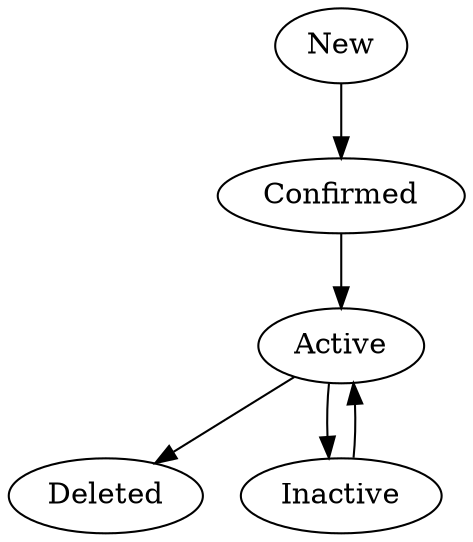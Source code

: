 digraph G {
	A [label="New"]
	B [label="Confirmed"]
	C [label="Active"]
	D [label="Deleted"]
	E [label="Inactive"]

	A -> B -> C -> D
	C -> E -> C
}